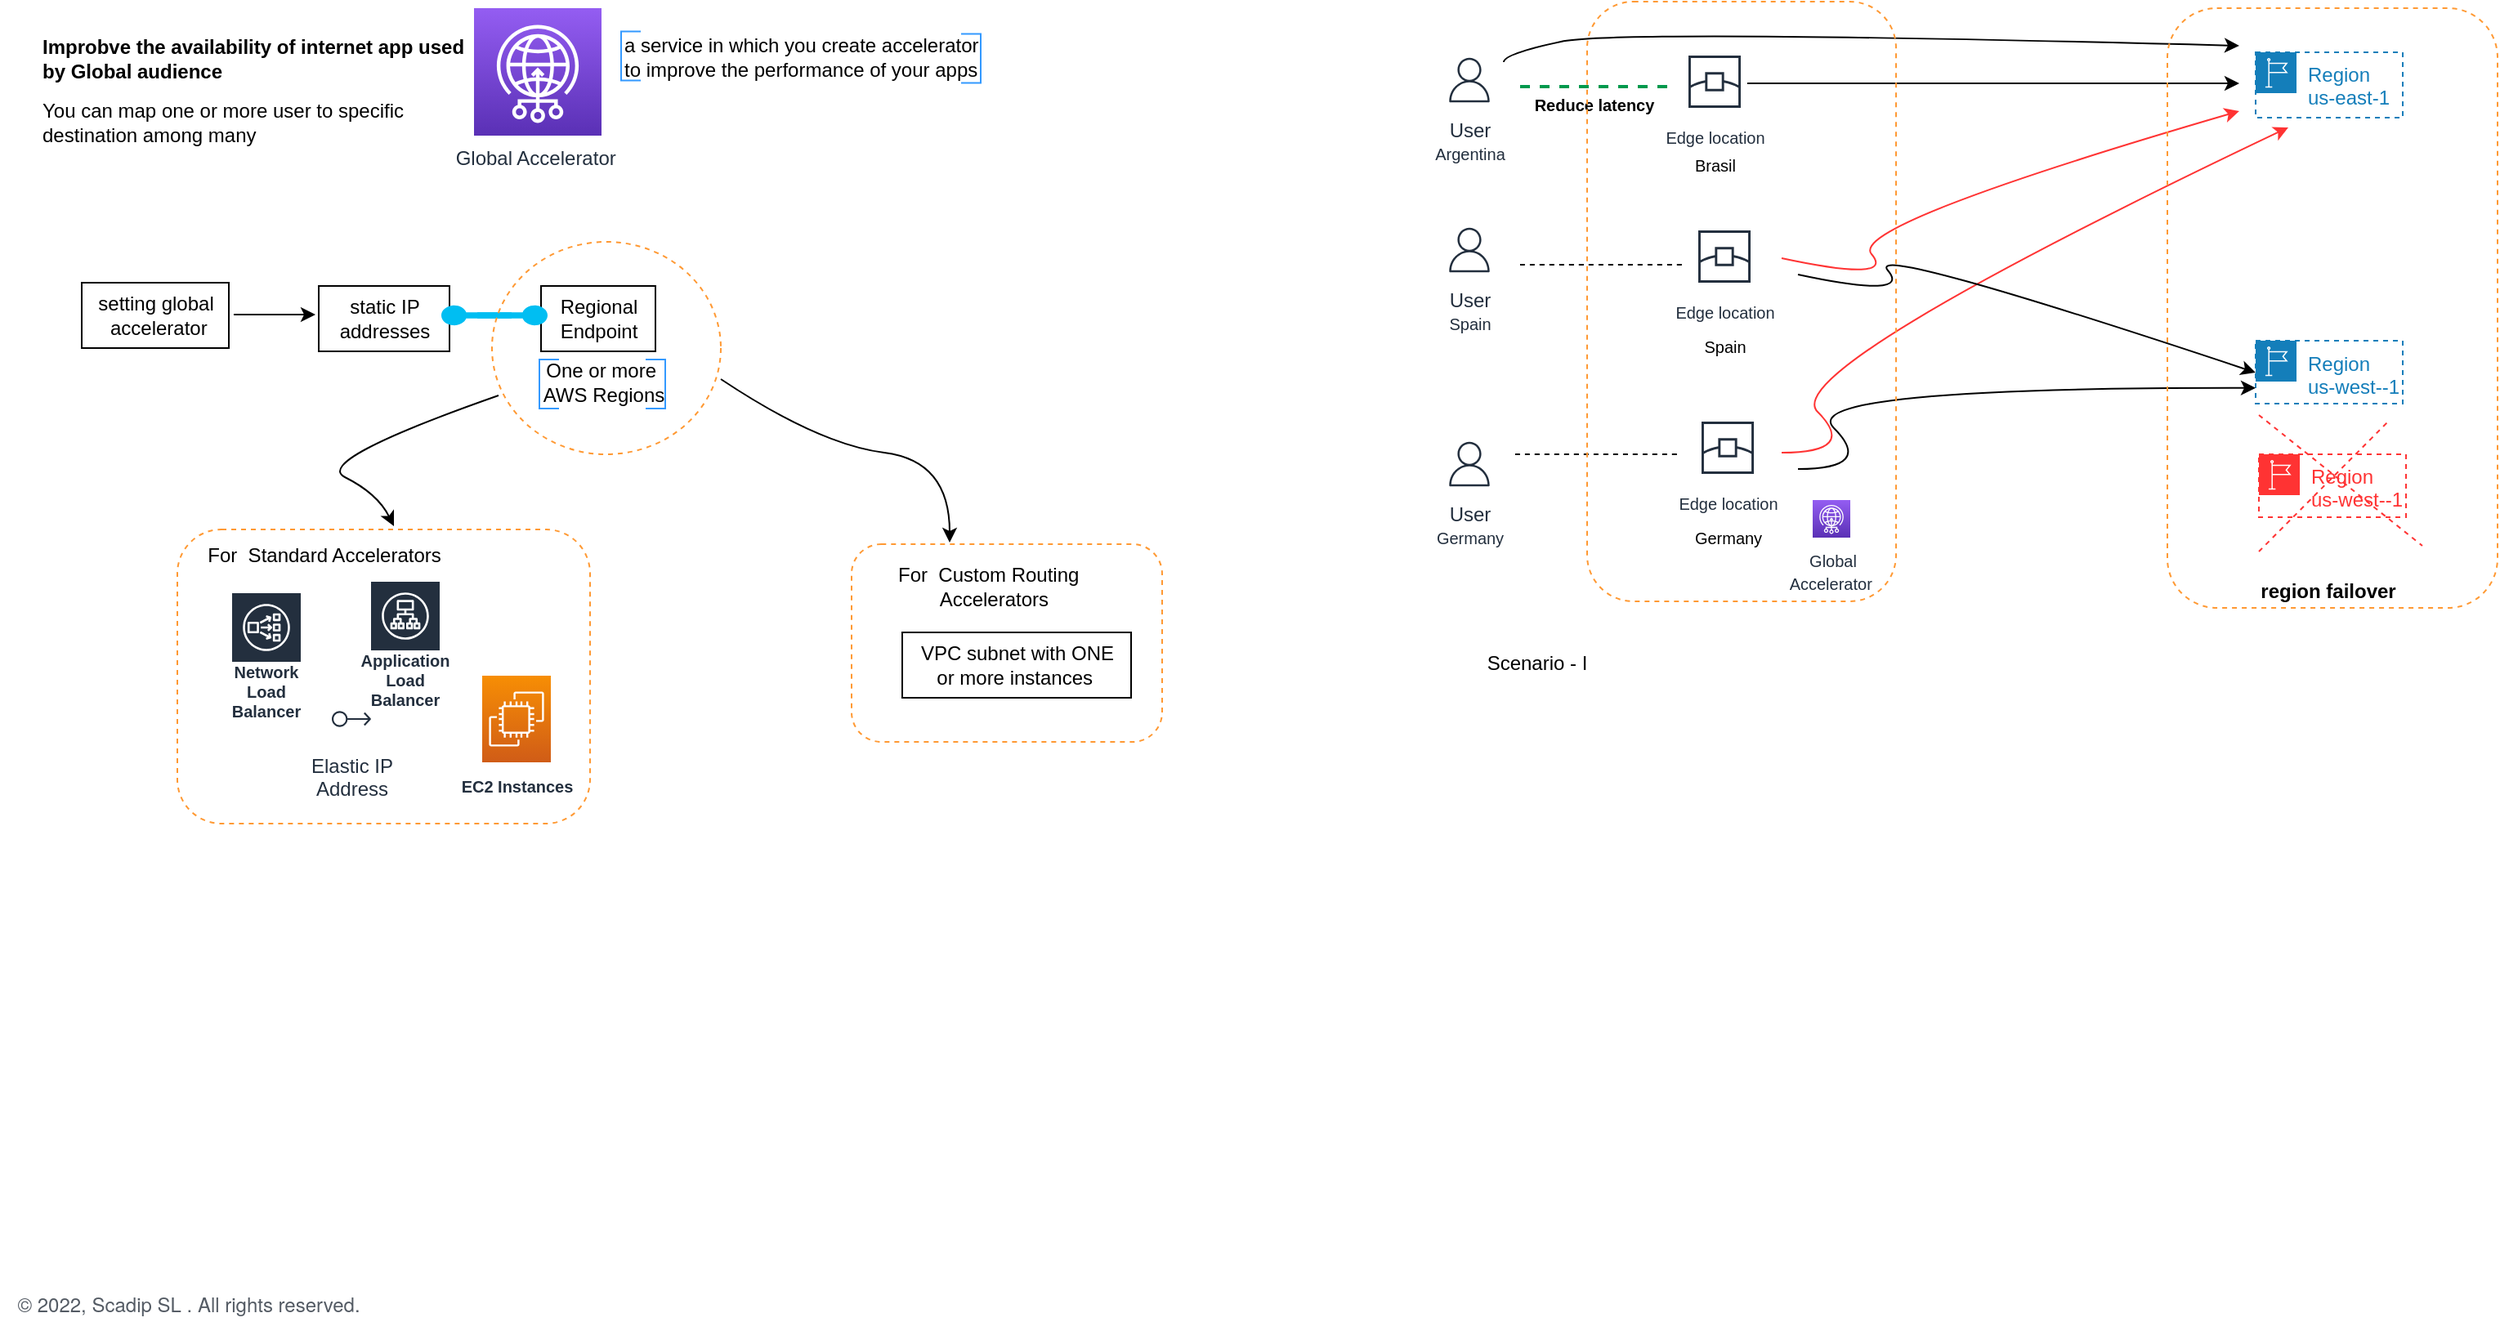 <mxfile version="20.1.1" type="github">
  <diagram id="QTyaG9bJD4TBAgeyizxi" name="Page-1">
    <mxGraphModel dx="1121" dy="625" grid="1" gridSize="10" guides="1" tooltips="1" connect="1" arrows="1" fold="1" page="1" pageScale="1" pageWidth="1654" pageHeight="1169" math="0" shadow="0">
      <root>
        <mxCell id="0" />
        <mxCell id="1" parent="0" />
        <mxCell id="OFWOmc6OxAkf4O8CphpO-27" value="" style="rounded=1;whiteSpace=wrap;html=1;strokeColor=#FF9933;strokeWidth=1;fillColor=none;dashed=1;" parent="1" vertex="1">
          <mxGeometry x="541" y="345" width="190" height="121" as="geometry" />
        </mxCell>
        <mxCell id="OFWOmc6OxAkf4O8CphpO-24" value="" style="rounded=1;whiteSpace=wrap;html=1;strokeColor=#FF9933;strokeWidth=1;fillColor=none;dashed=1;" parent="1" vertex="1">
          <mxGeometry x="128.5" y="336" width="252.5" height="180" as="geometry" />
        </mxCell>
        <mxCell id="OFWOmc6OxAkf4O8CphpO-14" value="Regional &lt;br&gt;Endpoint" style="text;html=1;align=center;verticalAlign=middle;resizable=0;points=[];autosize=1;strokeColor=default;fillColor=none;" parent="1" vertex="1">
          <mxGeometry x="351" y="187" width="70" height="40" as="geometry" />
        </mxCell>
        <mxCell id="OFWOmc6OxAkf4O8CphpO-1" value="Global Accelerator&amp;nbsp;" style="sketch=0;points=[[0,0,0],[0.25,0,0],[0.5,0,0],[0.75,0,0],[1,0,0],[0,1,0],[0.25,1,0],[0.5,1,0],[0.75,1,0],[1,1,0],[0,0.25,0],[0,0.5,0],[0,0.75,0],[1,0.25,0],[1,0.5,0],[1,0.75,0]];outlineConnect=0;fontColor=#232F3E;gradientColor=#945DF2;gradientDirection=north;fillColor=#5A30B5;strokeColor=#ffffff;dashed=0;verticalLabelPosition=bottom;verticalAlign=top;align=center;html=1;fontSize=12;fontStyle=0;aspect=fixed;shape=mxgraph.aws4.resourceIcon;resIcon=mxgraph.aws4.global_accelerator;" parent="1" vertex="1">
          <mxGeometry x="310" y="17" width="78" height="78" as="geometry" />
        </mxCell>
        <mxCell id="OFWOmc6OxAkf4O8CphpO-2" value="&lt;b&gt;Improbve the availability of internet app used&amp;nbsp;&lt;br&gt;by Global audience&amp;nbsp;&lt;/b&gt;" style="text;html=1;align=left;verticalAlign=middle;resizable=0;points=[];autosize=1;strokeColor=none;fillColor=none;" parent="1" vertex="1">
          <mxGeometry x="44" y="27.75" width="280" height="40" as="geometry" />
        </mxCell>
        <mxCell id="OFWOmc6OxAkf4O8CphpO-3" value="You can map one or more user to specific &lt;br&gt;destination among many&amp;nbsp;" style="text;html=1;align=left;verticalAlign=middle;resizable=0;points=[];autosize=1;strokeColor=none;fillColor=none;" parent="1" vertex="1">
          <mxGeometry x="44" y="67" width="240" height="40" as="geometry" />
        </mxCell>
        <mxCell id="OFWOmc6OxAkf4O8CphpO-4" value="a service in which you create accelerator &lt;br&gt;to improve the performance of your apps" style="text;html=1;align=left;verticalAlign=middle;resizable=0;points=[];autosize=1;strokeColor=none;fillColor=none;" parent="1" vertex="1">
          <mxGeometry x="400" y="27" width="240" height="40" as="geometry" />
        </mxCell>
        <mxCell id="OFWOmc6OxAkf4O8CphpO-5" value="" style="strokeWidth=1;html=1;shape=mxgraph.flowchart.annotation_1;align=left;pointerEvents=1;fontColor=#000033;fillColor=none;strokeColor=#3399FF;" parent="1" vertex="1">
          <mxGeometry x="400" y="31.25" width="12" height="30" as="geometry" />
        </mxCell>
        <mxCell id="OFWOmc6OxAkf4O8CphpO-6" value="" style="strokeWidth=1;html=1;shape=mxgraph.flowchart.annotation_1;align=left;pointerEvents=1;fontColor=#000033;fillColor=none;direction=west;strokeColor=#3399FF;" parent="1" vertex="1">
          <mxGeometry x="608" y="32.75" width="12" height="30" as="geometry" />
        </mxCell>
        <mxCell id="OFWOmc6OxAkf4O8CphpO-7" value="setting global&lt;br&gt;&amp;nbsp; accelerator&amp;nbsp;" style="text;html=1;align=center;verticalAlign=middle;resizable=0;points=[];autosize=1;strokeColor=default;fillColor=none;" parent="1" vertex="1">
          <mxGeometry x="70" y="185" width="90" height="40" as="geometry" />
        </mxCell>
        <mxCell id="OFWOmc6OxAkf4O8CphpO-8" value="" style="endArrow=classic;html=1;rounded=0;" parent="1" edge="1">
          <mxGeometry width="50" height="50" relative="1" as="geometry">
            <mxPoint x="163" y="204.5" as="sourcePoint" />
            <mxPoint x="213" y="204.5" as="targetPoint" />
          </mxGeometry>
        </mxCell>
        <mxCell id="OFWOmc6OxAkf4O8CphpO-9" value="static IP &lt;br&gt;addresses" style="text;html=1;align=center;verticalAlign=middle;resizable=0;points=[];autosize=1;strokeColor=default;fillColor=none;" parent="1" vertex="1">
          <mxGeometry x="215" y="187" width="80" height="40" as="geometry" />
        </mxCell>
        <mxCell id="OFWOmc6OxAkf4O8CphpO-11" value="" style="verticalLabelPosition=bottom;html=1;verticalAlign=top;align=center;strokeColor=none;fillColor=#00BEF2;shape=mxgraph.azure.service_endpoint;" parent="1" vertex="1">
          <mxGeometry x="290" y="198.5" width="43" height="13" as="geometry" />
        </mxCell>
        <mxCell id="OFWOmc6OxAkf4O8CphpO-13" value="" style="verticalLabelPosition=bottom;html=1;verticalAlign=top;align=center;strokeColor=none;fillColor=#00BEF2;shape=mxgraph.azure.service_endpoint;direction=west;" parent="1" vertex="1">
          <mxGeometry x="312" y="198.5" width="43" height="13" as="geometry" />
        </mxCell>
        <mxCell id="OFWOmc6OxAkf4O8CphpO-15" value="VPC subnet with ONE &lt;br&gt;or more instances&amp;nbsp;" style="text;html=1;align=center;verticalAlign=middle;resizable=0;points=[];autosize=1;strokeColor=default;fillColor=none;" parent="1" vertex="1">
          <mxGeometry x="572" y="399" width="140" height="40" as="geometry" />
        </mxCell>
        <mxCell id="OFWOmc6OxAkf4O8CphpO-17" value="One or more&amp;nbsp;&lt;br&gt;AWS Regions" style="text;html=1;align=center;verticalAlign=middle;resizable=0;points=[];autosize=1;strokeColor=none;fillColor=none;" parent="1" vertex="1">
          <mxGeometry x="339" y="226" width="100" height="40" as="geometry" />
        </mxCell>
        <mxCell id="OFWOmc6OxAkf4O8CphpO-18" value="" style="strokeWidth=1;html=1;shape=mxgraph.flowchart.annotation_1;align=left;pointerEvents=1;fontColor=#000033;fillColor=none;strokeColor=#3399FF;" parent="1" vertex="1">
          <mxGeometry x="350" y="232" width="12" height="30" as="geometry" />
        </mxCell>
        <mxCell id="OFWOmc6OxAkf4O8CphpO-19" value="" style="strokeWidth=1;html=1;shape=mxgraph.flowchart.annotation_1;align=left;pointerEvents=1;fontColor=#000033;fillColor=none;direction=west;strokeColor=#3399FF;" parent="1" vertex="1">
          <mxGeometry x="415" y="232" width="12" height="30" as="geometry" />
        </mxCell>
        <mxCell id="OFWOmc6OxAkf4O8CphpO-20" value="Network Load Balancer" style="sketch=0;outlineConnect=0;fontColor=#232F3E;gradientColor=none;strokeColor=#ffffff;fillColor=#232F3E;dashed=0;verticalLabelPosition=middle;verticalAlign=bottom;align=center;html=1;whiteSpace=wrap;fontSize=10;fontStyle=1;spacing=3;shape=mxgraph.aws4.productIcon;prIcon=mxgraph.aws4.network_load_balancer;" parent="1" vertex="1">
          <mxGeometry x="161" y="374" width="44" height="83" as="geometry" />
        </mxCell>
        <mxCell id="OFWOmc6OxAkf4O8CphpO-21" value="&lt;br&gt;&lt;br&gt;&lt;br&gt;&lt;br&gt;&lt;br&gt;Application Load Balancer" style="sketch=0;outlineConnect=0;fontColor=#232F3E;gradientColor=none;strokeColor=#ffffff;fillColor=#232F3E;dashed=0;verticalLabelPosition=middle;verticalAlign=bottom;align=center;html=1;whiteSpace=wrap;fontSize=10;fontStyle=1;spacing=3;shape=mxgraph.aws4.productIcon;prIcon=mxgraph.aws4.application_load_balancer;" parent="1" vertex="1">
          <mxGeometry x="246" y="367" width="44" height="83" as="geometry" />
        </mxCell>
        <mxCell id="OFWOmc6OxAkf4O8CphpO-22" value="Elastic IP&#xa;Address" style="sketch=0;outlineConnect=0;fontColor=#232F3E;gradientColor=none;strokeColor=#232F3E;fillColor=none;dashed=0;verticalLabelPosition=bottom;verticalAlign=top;align=center;html=1;fontSize=12;fontStyle=0;aspect=fixed;shape=mxgraph.aws4.resourceIcon;resIcon=mxgraph.aws4.elastic_ip_address;" parent="1" vertex="1">
          <mxGeometry x="220" y="437" width="30" height="30" as="geometry" />
        </mxCell>
        <mxCell id="OFWOmc6OxAkf4O8CphpO-23" value="For&amp;nbsp; Standard Accelerators" style="text;html=1;align=center;verticalAlign=middle;resizable=0;points=[];autosize=1;strokeColor=none;fillColor=none;" parent="1" vertex="1">
          <mxGeometry x="133" y="337" width="170" height="30" as="geometry" />
        </mxCell>
        <mxCell id="OFWOmc6OxAkf4O8CphpO-26" value="&lt;font style=&quot;font-size: 10px;&quot;&gt;&lt;b&gt;EC2 Instances&lt;/b&gt;&lt;/font&gt;" style="sketch=0;points=[[0,0,0],[0.25,0,0],[0.5,0,0],[0.75,0,0],[1,0,0],[0,1,0],[0.25,1,0],[0.5,1,0],[0.75,1,0],[1,1,0],[0,0.25,0],[0,0.5,0],[0,0.75,0],[1,0.25,0],[1,0.5,0],[1,0.75,0]];outlineConnect=0;fontColor=#232F3E;gradientColor=#F78E04;gradientDirection=north;fillColor=#D05C17;strokeColor=#ffffff;dashed=0;verticalLabelPosition=bottom;verticalAlign=top;align=center;html=1;fontSize=12;fontStyle=0;shape=mxgraph.aws4.resourceIcon;resIcon=mxgraph.aws4.ec2;" parent="1" vertex="1">
          <mxGeometry x="315" y="425.5" width="42" height="53" as="geometry" />
        </mxCell>
        <mxCell id="OFWOmc6OxAkf4O8CphpO-28" value="For&amp;nbsp; Custom Routing&amp;nbsp;&lt;br&gt;&amp;nbsp;Accelerators" style="text;html=1;align=center;verticalAlign=middle;resizable=0;points=[];autosize=1;strokeColor=none;fillColor=none;" parent="1" vertex="1">
          <mxGeometry x="556" y="351" width="140" height="40" as="geometry" />
        </mxCell>
        <mxCell id="OFWOmc6OxAkf4O8CphpO-29" value="" style="ellipse;whiteSpace=wrap;html=1;dashed=1;fontSize=10;strokeColor=#FF9933;strokeWidth=1;fillColor=none;" parent="1" vertex="1">
          <mxGeometry x="321" y="160" width="140" height="130" as="geometry" />
        </mxCell>
        <mxCell id="OFWOmc6OxAkf4O8CphpO-30" value="" style="curved=1;endArrow=classic;html=1;rounded=0;fontSize=10;" parent="1" edge="1">
          <mxGeometry width="50" height="50" relative="1" as="geometry">
            <mxPoint x="325" y="254" as="sourcePoint" />
            <mxPoint x="261" y="334" as="targetPoint" />
            <Array as="points">
              <mxPoint x="211" y="294" />
              <mxPoint x="251" y="314" />
            </Array>
          </mxGeometry>
        </mxCell>
        <mxCell id="OFWOmc6OxAkf4O8CphpO-31" value="" style="curved=1;endArrow=classic;html=1;rounded=0;fontSize=10;" parent="1" edge="1">
          <mxGeometry width="50" height="50" relative="1" as="geometry">
            <mxPoint x="461" y="244" as="sourcePoint" />
            <mxPoint x="601" y="344" as="targetPoint" />
            <Array as="points">
              <mxPoint x="521" y="284" />
              <mxPoint x="601" y="294" />
            </Array>
          </mxGeometry>
        </mxCell>
        <mxCell id="OFWOmc6OxAkf4O8CphpO-32" value="&lt;span style=&quot;color: rgb(84, 91, 100); font-family: &amp;quot;Amazon Ember&amp;quot;, &amp;quot;Helvetica Neue&amp;quot;, Roboto, Arial, sans-serif; text-align: start; background-color: rgb(255, 255, 255);&quot;&gt;© 2022, Scadip SL&amp;nbsp;&lt;/span&gt;&lt;span style=&quot;color: rgb(84, 91, 100); font-family: &amp;quot;Amazon Ember&amp;quot;, &amp;quot;Helvetica Neue&amp;quot;, Roboto, Arial, sans-serif; text-align: start; background-color: rgb(255, 255, 255);&quot;&gt;. All rights reserved.&lt;/span&gt;" style="text;html=1;align=center;verticalAlign=middle;resizable=0;points=[];autosize=1;strokeColor=none;fillColor=none;fontSize=12;" parent="1" vertex="1">
          <mxGeometry x="20" y="800" width="230" height="20" as="geometry" />
        </mxCell>
        <mxCell id="rK0ytJg0AkPBJS-4Hq_b-6" value="User&lt;br&gt;&lt;font style=&quot;font-size: 10px;&quot;&gt;Argentina&lt;/font&gt;" style="sketch=0;outlineConnect=0;fontColor=#232F3E;gradientColor=none;strokeColor=#232F3E;fillColor=#ffffff;dashed=0;verticalLabelPosition=bottom;verticalAlign=top;align=center;html=1;fontSize=12;fontStyle=0;aspect=fixed;shape=mxgraph.aws4.resourceIcon;resIcon=mxgraph.aws4.user;" vertex="1" parent="1">
          <mxGeometry x="902" y="44" width="34" height="34" as="geometry" />
        </mxCell>
        <mxCell id="rK0ytJg0AkPBJS-4Hq_b-7" value="User&lt;br&gt;&lt;font style=&quot;font-size: 10px;&quot;&gt;Spain&lt;/font&gt;" style="sketch=0;outlineConnect=0;fontColor=#232F3E;gradientColor=none;strokeColor=#232F3E;fillColor=#ffffff;dashed=0;verticalLabelPosition=bottom;verticalAlign=top;align=center;html=1;fontSize=12;fontStyle=0;aspect=fixed;shape=mxgraph.aws4.resourceIcon;resIcon=mxgraph.aws4.user;" vertex="1" parent="1">
          <mxGeometry x="902" y="148" width="34" height="34" as="geometry" />
        </mxCell>
        <mxCell id="rK0ytJg0AkPBJS-4Hq_b-8" value="User&lt;br&gt;&lt;font style=&quot;font-size: 10px;&quot;&gt;Germany&lt;/font&gt;" style="sketch=0;outlineConnect=0;fontColor=#232F3E;gradientColor=none;strokeColor=#232F3E;fillColor=#ffffff;dashed=0;verticalLabelPosition=bottom;verticalAlign=top;align=center;html=1;fontSize=12;fontStyle=0;aspect=fixed;shape=mxgraph.aws4.resourceIcon;resIcon=mxgraph.aws4.user;" vertex="1" parent="1">
          <mxGeometry x="902" y="279" width="34" height="34" as="geometry" />
        </mxCell>
        <mxCell id="rK0ytJg0AkPBJS-4Hq_b-22" value="" style="group" vertex="1" connectable="0" parent="1">
          <mxGeometry x="1044" y="42" width="50" height="86" as="geometry" />
        </mxCell>
        <mxCell id="rK0ytJg0AkPBJS-4Hq_b-11" value="&lt;font style=&quot;font-size: 10px;&quot;&gt;Edge location&lt;/font&gt;" style="sketch=0;outlineConnect=0;fontColor=#232F3E;gradientColor=none;strokeColor=#232F3E;fillColor=#ffffff;dashed=0;verticalLabelPosition=bottom;verticalAlign=top;align=center;html=1;fontSize=12;fontStyle=0;aspect=fixed;shape=mxgraph.aws4.resourceIcon;resIcon=mxgraph.aws4.edge_location;" vertex="1" parent="rK0ytJg0AkPBJS-4Hq_b-22">
          <mxGeometry x="5" width="40" height="40" as="geometry" />
        </mxCell>
        <mxCell id="rK0ytJg0AkPBJS-4Hq_b-12" value="Brasil" style="text;html=1;align=center;verticalAlign=middle;resizable=0;points=[];autosize=1;strokeColor=none;fillColor=none;fontSize=10;" vertex="1" parent="rK0ytJg0AkPBJS-4Hq_b-22">
          <mxGeometry y="56" width="50" height="30" as="geometry" />
        </mxCell>
        <mxCell id="rK0ytJg0AkPBJS-4Hq_b-23" value="" style="group" vertex="1" connectable="0" parent="1">
          <mxGeometry x="1050" y="149" width="50" height="90" as="geometry" />
        </mxCell>
        <mxCell id="rK0ytJg0AkPBJS-4Hq_b-18" value="&lt;font style=&quot;font-size: 10px;&quot;&gt;Edge location&lt;/font&gt;" style="sketch=0;outlineConnect=0;fontColor=#232F3E;gradientColor=none;strokeColor=#232F3E;fillColor=#ffffff;dashed=0;verticalLabelPosition=bottom;verticalAlign=top;align=center;html=1;fontSize=12;fontStyle=0;aspect=fixed;shape=mxgraph.aws4.resourceIcon;resIcon=mxgraph.aws4.edge_location;" vertex="1" parent="rK0ytJg0AkPBJS-4Hq_b-23">
          <mxGeometry x="5" width="40" height="40" as="geometry" />
        </mxCell>
        <mxCell id="rK0ytJg0AkPBJS-4Hq_b-19" value="Spain" style="text;html=1;align=center;verticalAlign=middle;resizable=0;points=[];autosize=1;strokeColor=none;fillColor=none;fontSize=10;" vertex="1" parent="rK0ytJg0AkPBJS-4Hq_b-23">
          <mxGeometry y="60" width="50" height="30" as="geometry" />
        </mxCell>
        <mxCell id="rK0ytJg0AkPBJS-4Hq_b-24" value="" style="group" vertex="1" connectable="0" parent="1">
          <mxGeometry x="1047" y="266" width="60" height="90" as="geometry" />
        </mxCell>
        <mxCell id="rK0ytJg0AkPBJS-4Hq_b-16" value="&lt;font style=&quot;font-size: 10px;&quot;&gt;Edge location&lt;/font&gt;" style="sketch=0;outlineConnect=0;fontColor=#232F3E;gradientColor=none;strokeColor=#232F3E;fillColor=#ffffff;dashed=0;verticalLabelPosition=bottom;verticalAlign=top;align=center;html=1;fontSize=12;fontStyle=0;aspect=fixed;shape=mxgraph.aws4.resourceIcon;resIcon=mxgraph.aws4.edge_location;" vertex="1" parent="rK0ytJg0AkPBJS-4Hq_b-24">
          <mxGeometry x="10" width="40" height="40" as="geometry" />
        </mxCell>
        <mxCell id="rK0ytJg0AkPBJS-4Hq_b-17" value="Germany" style="text;html=1;align=center;verticalAlign=middle;resizable=0;points=[];autosize=1;strokeColor=none;fillColor=none;fontSize=10;" vertex="1" parent="rK0ytJg0AkPBJS-4Hq_b-24">
          <mxGeometry y="60" width="60" height="30" as="geometry" />
        </mxCell>
        <mxCell id="rK0ytJg0AkPBJS-4Hq_b-26" value="Region&lt;br&gt;us-east-1" style="points=[[0,0],[0.25,0],[0.5,0],[0.75,0],[1,0],[1,0.25],[1,0.5],[1,0.75],[1,1],[0.75,1],[0.5,1],[0.25,1],[0,1],[0,0.75],[0,0.5],[0,0.25]];outlineConnect=0;gradientColor=none;html=1;whiteSpace=wrap;fontSize=12;fontStyle=0;container=1;pointerEvents=0;collapsible=0;recursiveResize=0;shape=mxgraph.aws4.group;grIcon=mxgraph.aws4.group_region;strokeColor=#147EBA;fillColor=none;verticalAlign=top;align=left;spacingLeft=30;fontColor=#147EBA;dashed=1;" vertex="1" parent="1">
          <mxGeometry x="1400" y="44" width="90" height="40" as="geometry" />
        </mxCell>
        <mxCell id="rK0ytJg0AkPBJS-4Hq_b-27" value="Region&lt;br&gt;us-west--1" style="points=[[0,0],[0.25,0],[0.5,0],[0.75,0],[1,0],[1,0.25],[1,0.5],[1,0.75],[1,1],[0.75,1],[0.5,1],[0.25,1],[0,1],[0,0.75],[0,0.5],[0,0.25]];outlineConnect=0;gradientColor=none;html=1;whiteSpace=wrap;fontSize=12;fontStyle=0;container=1;pointerEvents=0;collapsible=0;recursiveResize=0;shape=mxgraph.aws4.group;grIcon=mxgraph.aws4.group_region;strokeColor=#147EBA;fillColor=none;verticalAlign=top;align=left;spacingLeft=30;fontColor=#147EBA;dashed=1;" vertex="1" parent="1">
          <mxGeometry x="1400" y="220.5" width="90" height="38.5" as="geometry" />
        </mxCell>
        <mxCell id="rK0ytJg0AkPBJS-4Hq_b-29" value="" style="curved=1;endArrow=classic;html=1;rounded=0;fontSize=10;strokeColor=#FF3333;" edge="1" parent="1">
          <mxGeometry width="50" height="50" relative="1" as="geometry">
            <mxPoint x="1110" y="170" as="sourcePoint" />
            <mxPoint x="1390" y="80" as="targetPoint" />
            <Array as="points">
              <mxPoint x="1180" y="185" />
              <mxPoint x="1150" y="150" />
            </Array>
          </mxGeometry>
        </mxCell>
        <mxCell id="rK0ytJg0AkPBJS-4Hq_b-30" value="" style="curved=1;endArrow=classic;html=1;rounded=0;fontSize=10;strokeColor=#FF3333;" edge="1" parent="1">
          <mxGeometry width="50" height="50" relative="1" as="geometry">
            <mxPoint x="1110" y="289" as="sourcePoint" />
            <mxPoint x="1420" y="90" as="targetPoint" />
            <Array as="points">
              <mxPoint x="1157" y="289" />
              <mxPoint x="1107" y="239" />
            </Array>
          </mxGeometry>
        </mxCell>
        <mxCell id="rK0ytJg0AkPBJS-4Hq_b-34" value="" style="endArrow=classic;html=1;rounded=0;fontSize=10;" edge="1" parent="1">
          <mxGeometry width="50" height="50" relative="1" as="geometry">
            <mxPoint x="1089" y="63" as="sourcePoint" />
            <mxPoint x="1390" y="63" as="targetPoint" />
          </mxGeometry>
        </mxCell>
        <mxCell id="rK0ytJg0AkPBJS-4Hq_b-35" value="" style="endArrow=none;dashed=1;html=1;fontSize=10;strokeWidth=2;strokeColor=#00994D;rounded=0;" edge="1" parent="1">
          <mxGeometry width="50" height="50" relative="1" as="geometry">
            <mxPoint x="950" y="65" as="sourcePoint" />
            <mxPoint x="1040" y="65" as="targetPoint" />
          </mxGeometry>
        </mxCell>
        <mxCell id="rK0ytJg0AkPBJS-4Hq_b-37" value="" style="endArrow=none;dashed=1;html=1;fontSize=10;curved=1;strokeWidth=1;" edge="1" parent="1">
          <mxGeometry width="50" height="50" relative="1" as="geometry">
            <mxPoint x="950" y="174" as="sourcePoint" />
            <mxPoint x="1052" y="174" as="targetPoint" />
          </mxGeometry>
        </mxCell>
        <mxCell id="rK0ytJg0AkPBJS-4Hq_b-38" value="" style="endArrow=none;dashed=1;html=1;fontSize=10;curved=1;strokeWidth=1;" edge="1" parent="1">
          <mxGeometry width="50" height="50" relative="1" as="geometry">
            <mxPoint x="947" y="290" as="sourcePoint" />
            <mxPoint x="1049" y="290" as="targetPoint" />
          </mxGeometry>
        </mxCell>
        <mxCell id="rK0ytJg0AkPBJS-4Hq_b-39" value="&lt;font color=&quot;#ff3333&quot;&gt;Region&lt;br&gt;us-west--1&lt;/font&gt;" style="points=[[0,0],[0.25,0],[0.5,0],[0.75,0],[1,0],[1,0.25],[1,0.5],[1,0.75],[1,1],[0.75,1],[0.5,1],[0.25,1],[0,1],[0,0.75],[0,0.5],[0,0.25]];outlineConnect=0;gradientColor=none;html=1;whiteSpace=wrap;fontSize=12;fontStyle=0;container=1;pointerEvents=0;collapsible=0;recursiveResize=0;shape=mxgraph.aws4.group;grIcon=mxgraph.aws4.group_region;strokeColor=#FF3333;fillColor=none;verticalAlign=top;align=left;spacingLeft=30;fontColor=#147EBA;dashed=1;" vertex="1" parent="1">
          <mxGeometry x="1402" y="290" width="90" height="38.5" as="geometry" />
        </mxCell>
        <mxCell id="rK0ytJg0AkPBJS-4Hq_b-41" value="" style="endArrow=none;dashed=1;html=1;fontSize=10;fontColor=#FF3333;strokeWidth=1;curved=1;strokeColor=#FF3333;" edge="1" parent="rK0ytJg0AkPBJS-4Hq_b-39">
          <mxGeometry width="50" height="50" relative="1" as="geometry">
            <mxPoint y="-24" as="sourcePoint" />
            <mxPoint x="100" y="56" as="targetPoint" />
          </mxGeometry>
        </mxCell>
        <mxCell id="rK0ytJg0AkPBJS-4Hq_b-40" value="" style="endArrow=none;dashed=1;html=1;fontSize=10;fontColor=#FF3333;strokeWidth=1;curved=1;strokeColor=#FF3333;" edge="1" parent="rK0ytJg0AkPBJS-4Hq_b-39">
          <mxGeometry width="50" height="50" relative="1" as="geometry">
            <mxPoint y="59.5" as="sourcePoint" />
            <mxPoint x="80" y="-21" as="targetPoint" />
          </mxGeometry>
        </mxCell>
        <mxCell id="rK0ytJg0AkPBJS-4Hq_b-43" value="" style="curved=1;endArrow=classic;html=1;rounded=0;fontSize=10;strokeColor=default;" edge="1" parent="1">
          <mxGeometry width="50" height="50" relative="1" as="geometry">
            <mxPoint x="1120" y="180" as="sourcePoint" />
            <mxPoint x="1400" y="240" as="targetPoint" />
            <Array as="points">
              <mxPoint x="1190" y="195" />
              <mxPoint x="1160" y="160" />
            </Array>
          </mxGeometry>
        </mxCell>
        <mxCell id="rK0ytJg0AkPBJS-4Hq_b-44" value="" style="curved=1;endArrow=classic;html=1;rounded=0;fontSize=10;entryX=0;entryY=0.75;entryDx=0;entryDy=0;" edge="1" parent="1" target="rK0ytJg0AkPBJS-4Hq_b-27">
          <mxGeometry width="50" height="50" relative="1" as="geometry">
            <mxPoint x="1120" y="299" as="sourcePoint" />
            <mxPoint x="1400" y="260" as="targetPoint" />
            <Array as="points">
              <mxPoint x="1167" y="299" />
              <mxPoint x="1117" y="249" />
            </Array>
          </mxGeometry>
        </mxCell>
        <mxCell id="rK0ytJg0AkPBJS-4Hq_b-45" value="" style="curved=1;endArrow=classic;html=1;rounded=0;fontSize=10;strokeColor=default;" edge="1" parent="1">
          <mxGeometry width="50" height="50" relative="1" as="geometry">
            <mxPoint x="940" y="50" as="sourcePoint" />
            <mxPoint x="1390" y="40" as="targetPoint" />
            <Array as="points">
              <mxPoint x="940" y="45" />
              <mxPoint x="1010" y="30" />
            </Array>
          </mxGeometry>
        </mxCell>
        <mxCell id="rK0ytJg0AkPBJS-4Hq_b-47" value="&lt;b&gt;Reduce latency&lt;/b&gt;" style="text;html=1;align=center;verticalAlign=middle;resizable=0;points=[];autosize=1;strokeColor=none;fillColor=none;fontSize=10;fontColor=#000000;" vertex="1" parent="1">
          <mxGeometry x="945" y="61.25" width="100" height="30" as="geometry" />
        </mxCell>
        <mxCell id="rK0ytJg0AkPBJS-4Hq_b-48" value="" style="rounded=1;whiteSpace=wrap;html=1;fontSize=10;fontColor=#000000;strokeColor=#FF9933;fillColor=none;dashed=1;" vertex="1" parent="1">
          <mxGeometry x="991" y="13" width="189" height="367" as="geometry" />
        </mxCell>
        <mxCell id="rK0ytJg0AkPBJS-4Hq_b-50" value="&lt;font style=&quot;font-size: 10px;&quot;&gt;Global &lt;br&gt;Accelerator&amp;nbsp;&lt;/font&gt;" style="sketch=0;points=[[0,0,0],[0.25,0,0],[0.5,0,0],[0.75,0,0],[1,0,0],[0,1,0],[0.25,1,0],[0.5,1,0],[0.75,1,0],[1,1,0],[0,0.25,0],[0,0.5,0],[0,0.75,0],[1,0.25,0],[1,0.5,0],[1,0.75,0]];outlineConnect=0;fontColor=#232F3E;gradientColor=#945DF2;gradientDirection=north;fillColor=#5A30B5;strokeColor=#ffffff;dashed=0;verticalLabelPosition=bottom;verticalAlign=top;align=center;html=1;fontSize=12;fontStyle=0;aspect=fixed;shape=mxgraph.aws4.resourceIcon;resIcon=mxgraph.aws4.global_accelerator;" vertex="1" parent="1">
          <mxGeometry x="1129" y="318" width="23" height="23" as="geometry" />
        </mxCell>
        <mxCell id="rK0ytJg0AkPBJS-4Hq_b-52" value="" style="rounded=1;whiteSpace=wrap;html=1;fontSize=10;fontColor=#000000;strokeColor=#FF9933;fillColor=none;dashed=1;" vertex="1" parent="1">
          <mxGeometry x="1346" y="17" width="202" height="367" as="geometry" />
        </mxCell>
        <mxCell id="rK0ytJg0AkPBJS-4Hq_b-53" value="&lt;font style=&quot;font-size: 12px;&quot;&gt;&lt;b&gt;region failover&lt;/b&gt;&lt;/font&gt;" style="text;html=1;align=center;verticalAlign=middle;resizable=0;points=[];autosize=1;strokeColor=none;fillColor=none;fontSize=10;fontColor=#000000;" vertex="1" parent="1">
          <mxGeometry x="1389" y="359" width="110" height="30" as="geometry" />
        </mxCell>
        <mxCell id="rK0ytJg0AkPBJS-4Hq_b-54" value="Scenario - I" style="text;html=1;align=center;verticalAlign=middle;resizable=0;points=[];autosize=1;strokeColor=none;fillColor=none;fontSize=12;fontColor=#000000;" vertex="1" parent="1">
          <mxGeometry x="920" y="403" width="80" height="30" as="geometry" />
        </mxCell>
      </root>
    </mxGraphModel>
  </diagram>
</mxfile>
